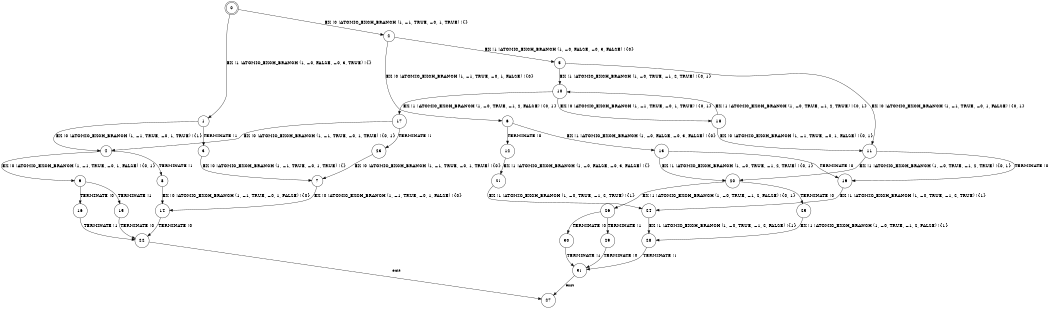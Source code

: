 digraph BCG {
size = "7, 10.5";
center = TRUE;
node [shape = circle];
0 [peripheries = 2];
0 -> 1 [label = "EX !1 !ATOMIC_EXCH_BRANCH (1, +0, FALSE, +0, 3, TRUE) !{}"];
0 -> 2 [label = "EX !0 !ATOMIC_EXCH_BRANCH (1, +1, TRUE, +0, 1, TRUE) !{}"];
1 -> 3 [label = "TERMINATE !1"];
1 -> 4 [label = "EX !0 !ATOMIC_EXCH_BRANCH (1, +1, TRUE, +0, 1, TRUE) !{1}"];
2 -> 5 [label = "EX !1 !ATOMIC_EXCH_BRANCH (1, +0, FALSE, +0, 3, FALSE) !{0}"];
2 -> 6 [label = "EX !0 !ATOMIC_EXCH_BRANCH (1, +1, TRUE, +0, 1, FALSE) !{0}"];
3 -> 7 [label = "EX !0 !ATOMIC_EXCH_BRANCH (1, +1, TRUE, +0, 1, TRUE) !{}"];
4 -> 8 [label = "TERMINATE !1"];
4 -> 9 [label = "EX !0 !ATOMIC_EXCH_BRANCH (1, +1, TRUE, +0, 1, FALSE) !{0, 1}"];
5 -> 10 [label = "EX !1 !ATOMIC_EXCH_BRANCH (1, +0, TRUE, +1, 2, TRUE) !{0, 1}"];
5 -> 11 [label = "EX !0 !ATOMIC_EXCH_BRANCH (1, +1, TRUE, +0, 1, FALSE) !{0, 1}"];
6 -> 12 [label = "TERMINATE !0"];
6 -> 13 [label = "EX !1 !ATOMIC_EXCH_BRANCH (1, +0, FALSE, +0, 3, FALSE) !{0}"];
7 -> 14 [label = "EX !0 !ATOMIC_EXCH_BRANCH (1, +1, TRUE, +0, 1, FALSE) !{0}"];
8 -> 14 [label = "EX !0 !ATOMIC_EXCH_BRANCH (1, +1, TRUE, +0, 1, FALSE) !{0}"];
9 -> 15 [label = "TERMINATE !1"];
9 -> 16 [label = "TERMINATE !0"];
10 -> 17 [label = "EX !1 !ATOMIC_EXCH_BRANCH (1, +0, TRUE, +1, 2, FALSE) !{0, 1}"];
10 -> 18 [label = "EX !0 !ATOMIC_EXCH_BRANCH (1, +1, TRUE, +0, 1, TRUE) !{0, 1}"];
11 -> 19 [label = "TERMINATE !0"];
11 -> 20 [label = "EX !1 !ATOMIC_EXCH_BRANCH (1, +0, TRUE, +1, 2, TRUE) !{0, 1}"];
12 -> 21 [label = "EX !1 !ATOMIC_EXCH_BRANCH (1, +0, FALSE, +0, 3, FALSE) !{}"];
13 -> 19 [label = "TERMINATE !0"];
13 -> 20 [label = "EX !1 !ATOMIC_EXCH_BRANCH (1, +0, TRUE, +1, 2, TRUE) !{0, 1}"];
14 -> 22 [label = "TERMINATE !0"];
15 -> 22 [label = "TERMINATE !0"];
16 -> 22 [label = "TERMINATE !1"];
17 -> 23 [label = "TERMINATE !1"];
17 -> 4 [label = "EX !0 !ATOMIC_EXCH_BRANCH (1, +1, TRUE, +0, 1, TRUE) !{0, 1}"];
18 -> 10 [label = "EX !1 !ATOMIC_EXCH_BRANCH (1, +0, TRUE, +1, 2, TRUE) !{0, 1}"];
18 -> 11 [label = "EX !0 !ATOMIC_EXCH_BRANCH (1, +1, TRUE, +0, 1, FALSE) !{0, 1}"];
19 -> 24 [label = "EX !1 !ATOMIC_EXCH_BRANCH (1, +0, TRUE, +1, 2, TRUE) !{1}"];
20 -> 25 [label = "TERMINATE !0"];
20 -> 26 [label = "EX !1 !ATOMIC_EXCH_BRANCH (1, +0, TRUE, +1, 2, FALSE) !{0, 1}"];
21 -> 24 [label = "EX !1 !ATOMIC_EXCH_BRANCH (1, +0, TRUE, +1, 2, TRUE) !{1}"];
22 -> 27 [label = "exit"];
23 -> 7 [label = "EX !0 !ATOMIC_EXCH_BRANCH (1, +1, TRUE, +0, 1, TRUE) !{0}"];
24 -> 28 [label = "EX !1 !ATOMIC_EXCH_BRANCH (1, +0, TRUE, +1, 2, FALSE) !{1}"];
25 -> 28 [label = "EX !1 !ATOMIC_EXCH_BRANCH (1, +0, TRUE, +1, 2, FALSE) !{1}"];
26 -> 29 [label = "TERMINATE !1"];
26 -> 30 [label = "TERMINATE !0"];
28 -> 31 [label = "TERMINATE !1"];
29 -> 31 [label = "TERMINATE !0"];
30 -> 31 [label = "TERMINATE !1"];
31 -> 27 [label = "exit"];
}
